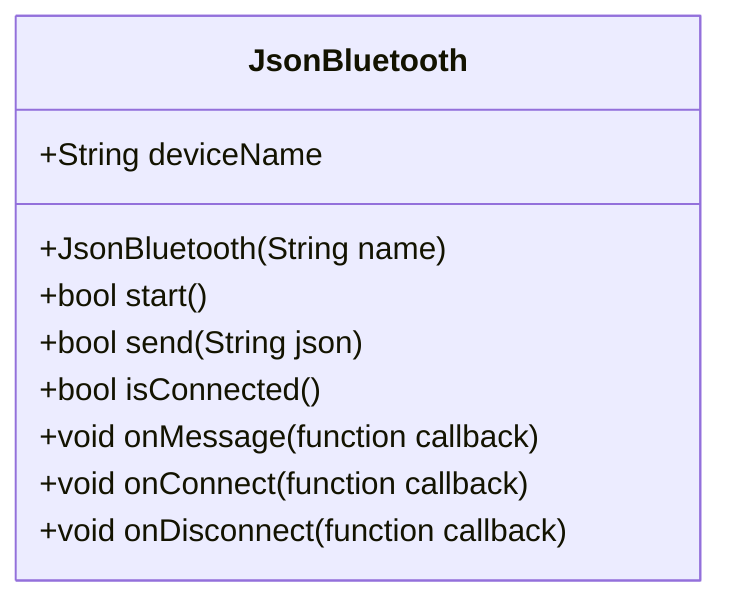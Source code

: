 classDiagram
    class JsonBluetooth {
        +String deviceName
        
        +JsonBluetooth(String name)
        +bool start()
        +bool send(String json)
        +bool isConnected()
        +void onMessage(function callback)
        +void onConnect(function callback)
        +void onDisconnect(function callback)
    }